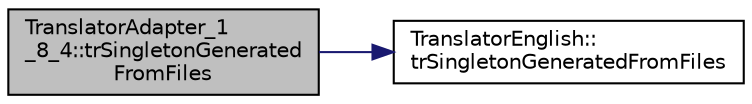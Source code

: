 digraph "TranslatorAdapter_1_8_4::trSingletonGeneratedFromFiles"
{
 // LATEX_PDF_SIZE
  edge [fontname="Helvetica",fontsize="10",labelfontname="Helvetica",labelfontsize="10"];
  node [fontname="Helvetica",fontsize="10",shape=record];
  rankdir="LR";
  Node1 [label="TranslatorAdapter_1\l_8_4::trSingletonGenerated\lFromFiles",height=0.2,width=0.4,color="black", fillcolor="grey75", style="filled", fontcolor="black",tooltip=" "];
  Node1 -> Node2 [color="midnightblue",fontsize="10",style="solid",fontname="Helvetica"];
  Node2 [label="TranslatorEnglish::\ltrSingletonGeneratedFromFiles",height=0.2,width=0.4,color="black", fillcolor="white", style="filled",URL="$classTranslatorEnglish.html#a96741d8aecb5a3f7fb51a085b3937885",tooltip=" "];
}
